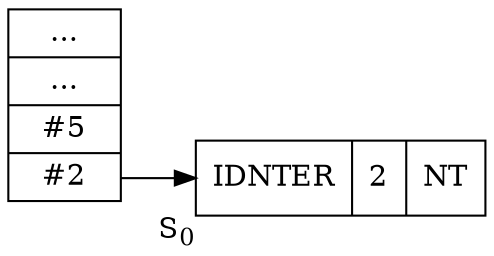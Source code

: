 digraph G {
nodesep = 0.5;
rankdir=LR
node [shape=record];

node0[ label = "...|...|<f1>#5|<f0>#2"]

node1[ label = "{IDNTER | 2 | NT}" xlabel=<S<sub>0</sub>>]

node0:f0->node1

}
